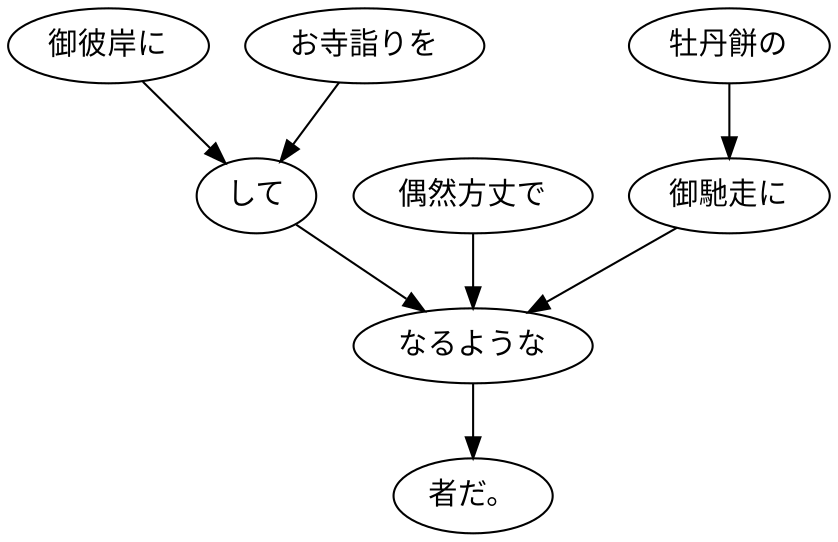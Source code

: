 digraph graph2148 {
	node0 [label="御彼岸に"];
	node1 [label="お寺詣りを"];
	node2 [label="して"];
	node3 [label="偶然方丈で"];
	node4 [label="牡丹餅の"];
	node5 [label="御馳走に"];
	node6 [label="なるような"];
	node7 [label="者だ。"];
	node0 -> node2;
	node1 -> node2;
	node2 -> node6;
	node3 -> node6;
	node4 -> node5;
	node5 -> node6;
	node6 -> node7;
}
